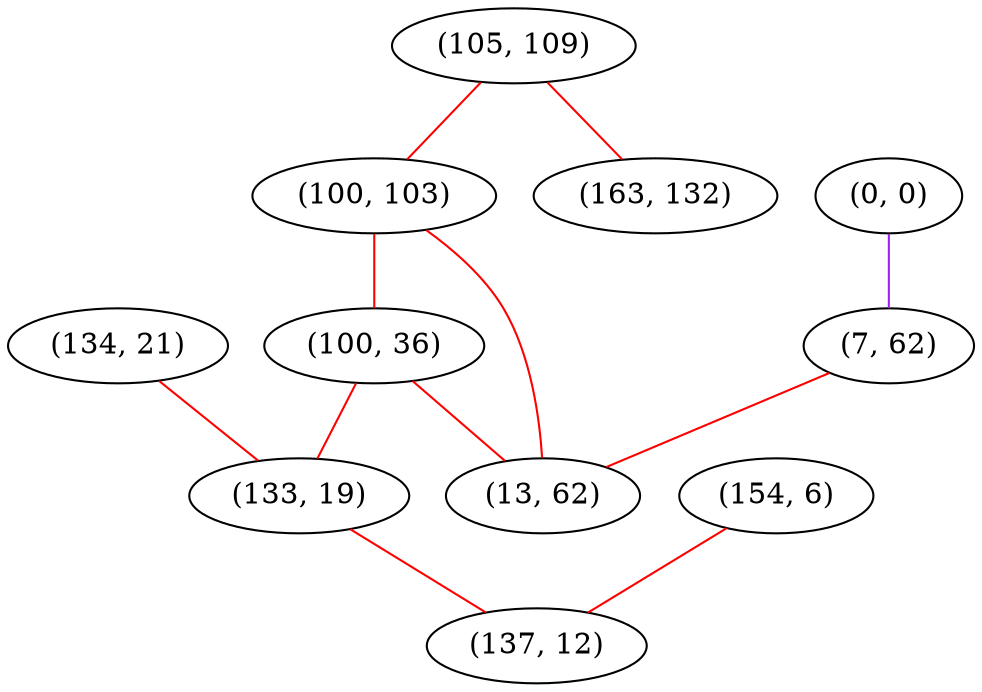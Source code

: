 graph "" {
"(105, 109)";
"(100, 103)";
"(0, 0)";
"(100, 36)";
"(134, 21)";
"(133, 19)";
"(7, 62)";
"(13, 62)";
"(154, 6)";
"(163, 132)";
"(137, 12)";
"(105, 109)" -- "(100, 103)"  [color=red, key=0, weight=1];
"(105, 109)" -- "(163, 132)"  [color=red, key=0, weight=1];
"(100, 103)" -- "(13, 62)"  [color=red, key=0, weight=1];
"(100, 103)" -- "(100, 36)"  [color=red, key=0, weight=1];
"(0, 0)" -- "(7, 62)"  [color=purple, key=0, weight=4];
"(100, 36)" -- "(13, 62)"  [color=red, key=0, weight=1];
"(100, 36)" -- "(133, 19)"  [color=red, key=0, weight=1];
"(134, 21)" -- "(133, 19)"  [color=red, key=0, weight=1];
"(133, 19)" -- "(137, 12)"  [color=red, key=0, weight=1];
"(7, 62)" -- "(13, 62)"  [color=red, key=0, weight=1];
"(154, 6)" -- "(137, 12)"  [color=red, key=0, weight=1];
}
